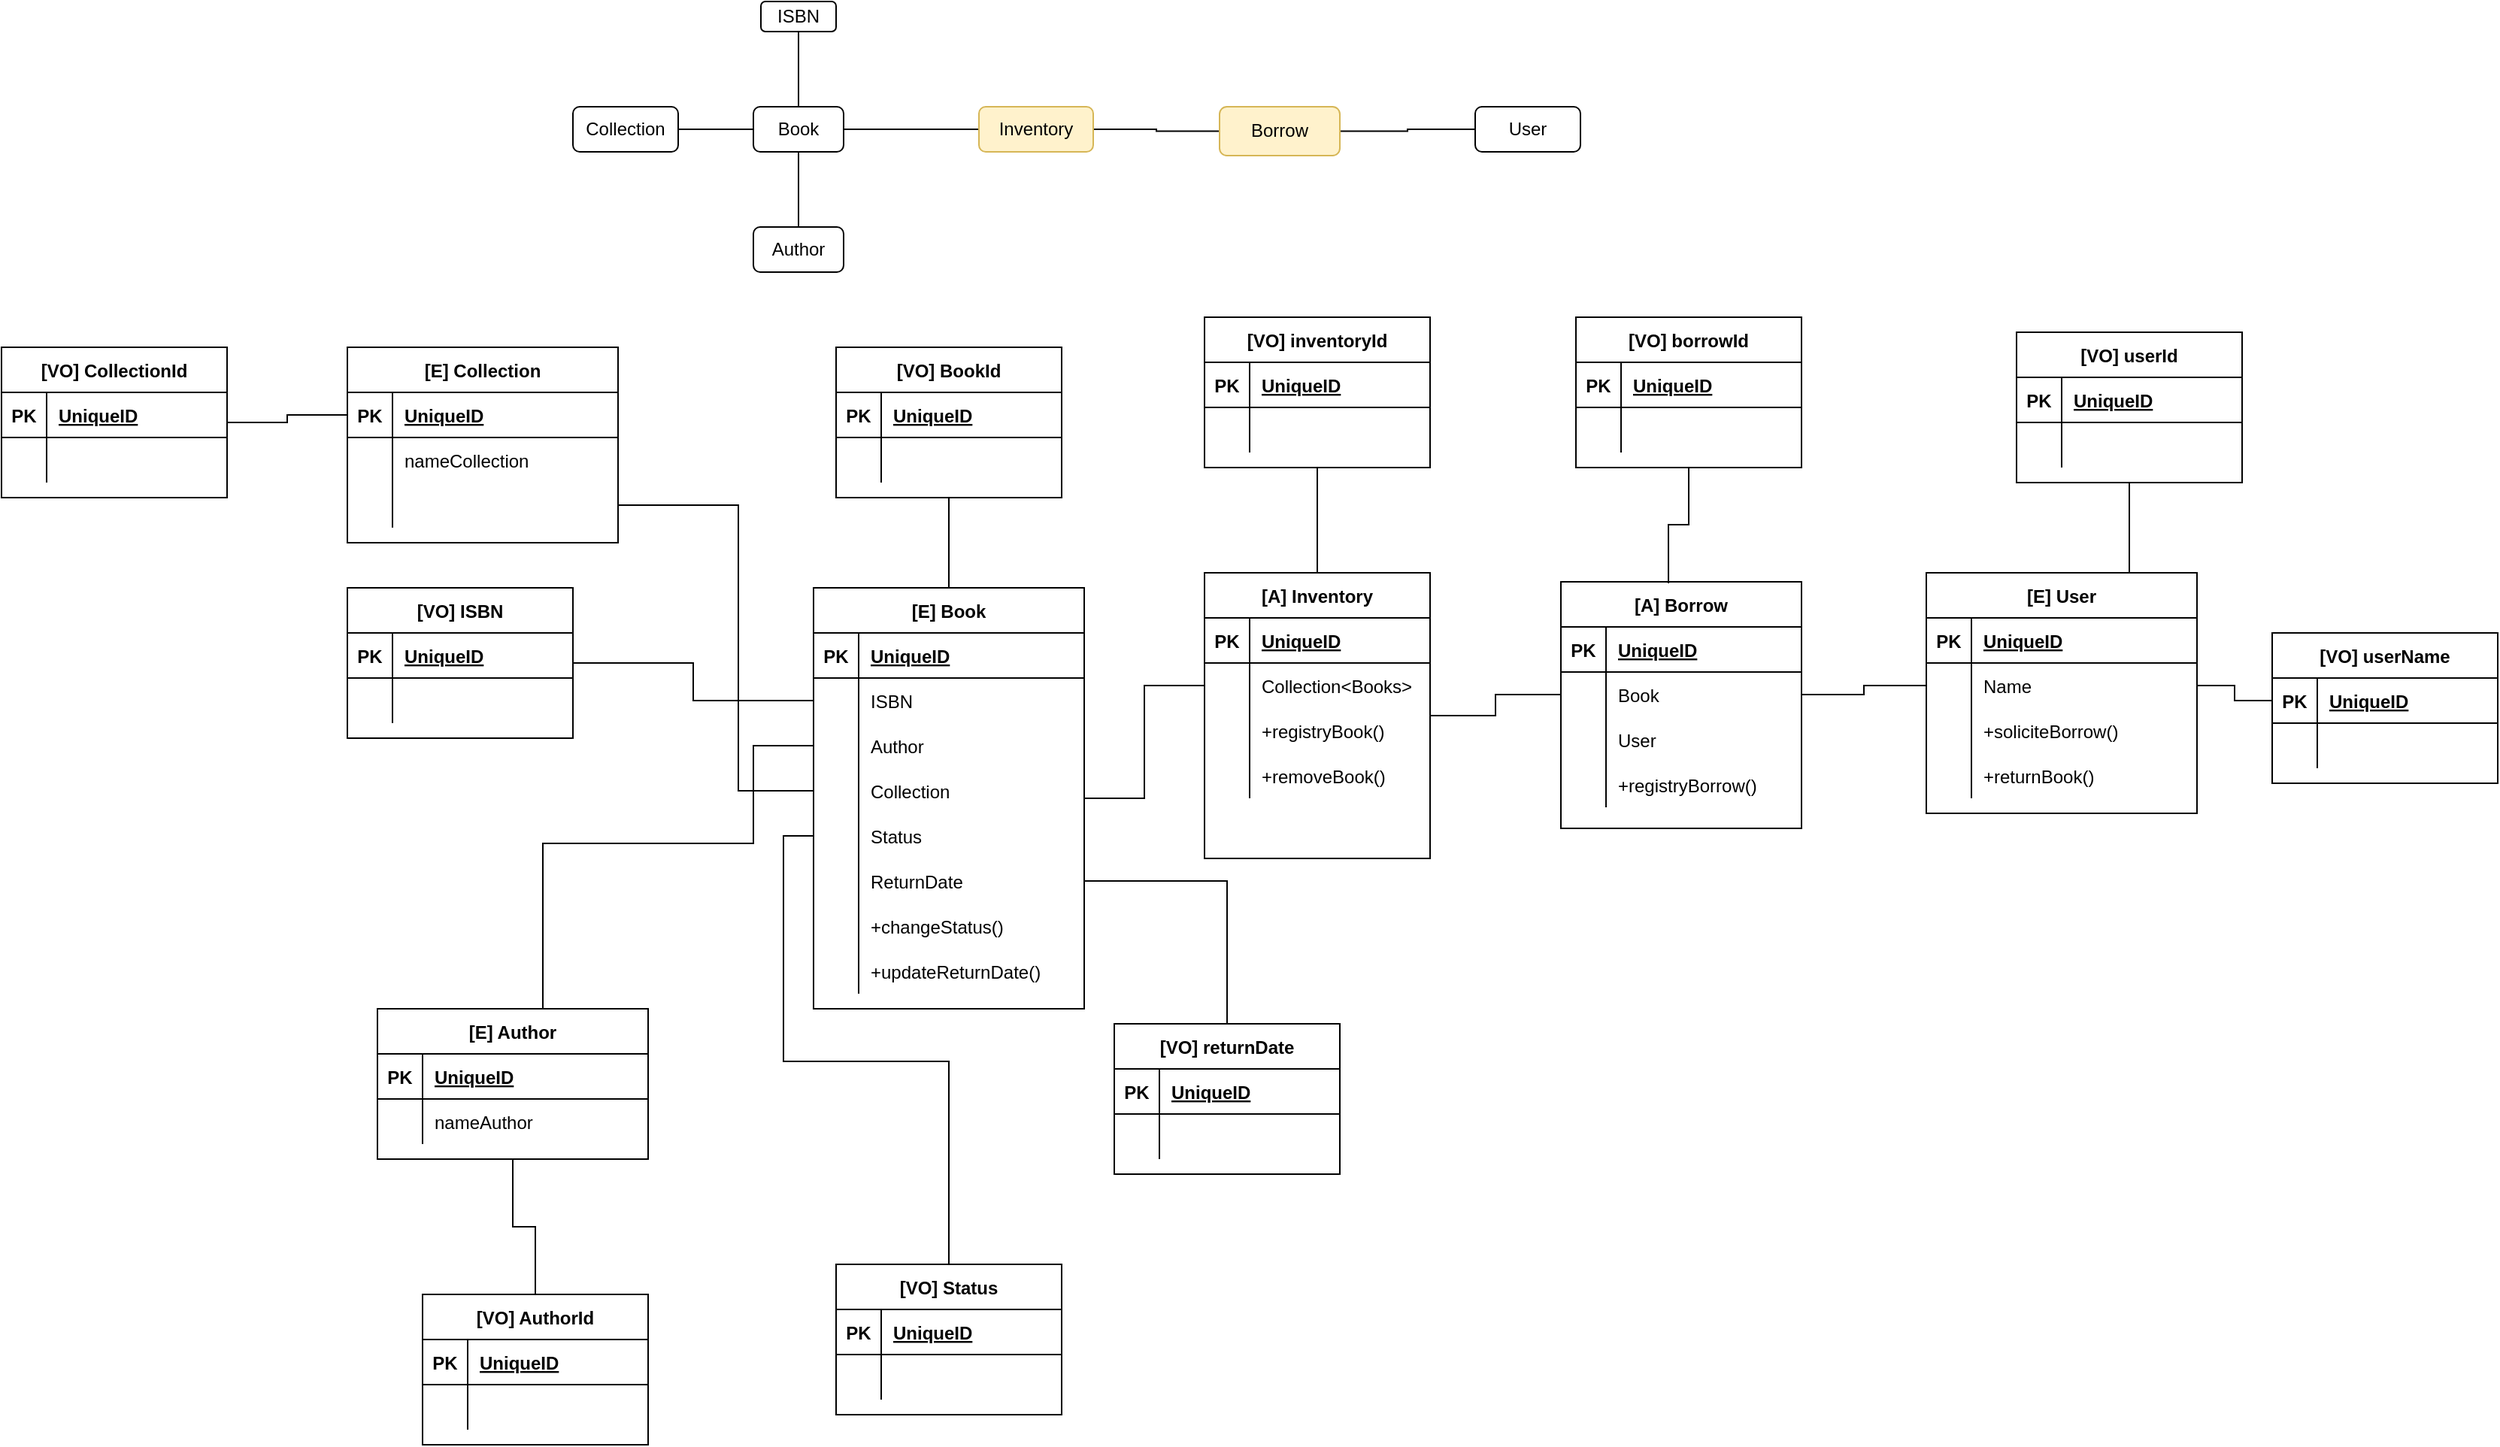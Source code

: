 <mxfile version="14.4.3" type="device"><diagram id="LLIyGF0EgN08i6vlAx5S" name="Página-1"><mxGraphModel dx="1848" dy="612" grid="1" gridSize="10" guides="1" tooltips="1" connect="1" arrows="1" fold="1" page="1" pageScale="1" pageWidth="827" pageHeight="1169" math="0" shadow="0"><root><mxCell id="0"/><mxCell id="1" parent="0"/><mxCell id="dJr8B64kRa8YQVqFEaii-10" style="edgeStyle=orthogonalEdgeStyle;rounded=0;orthogonalLoop=1;jettySize=auto;html=1;endArrow=none;endFill=0;" edge="1" parent="1" source="dJr8B64kRa8YQVqFEaii-1" target="dJr8B64kRa8YQVqFEaii-3"><mxGeometry relative="1" as="geometry"/></mxCell><mxCell id="dJr8B64kRa8YQVqFEaii-1" value="Book" style="rounded=1;whiteSpace=wrap;html=1;" vertex="1" parent="1"><mxGeometry x="130" y="210" width="60" height="30" as="geometry"/></mxCell><mxCell id="dJr8B64kRa8YQVqFEaii-2" value="User" style="rounded=1;whiteSpace=wrap;html=1;" vertex="1" parent="1"><mxGeometry x="610" y="210" width="70" height="30" as="geometry"/></mxCell><mxCell id="dJr8B64kRa8YQVqFEaii-14" style="edgeStyle=orthogonalEdgeStyle;rounded=0;orthogonalLoop=1;jettySize=auto;html=1;entryX=0;entryY=0.5;entryDx=0;entryDy=0;endArrow=none;endFill=0;" edge="1" parent="1" source="dJr8B64kRa8YQVqFEaii-3" target="dJr8B64kRa8YQVqFEaii-7"><mxGeometry relative="1" as="geometry"/></mxCell><mxCell id="dJr8B64kRa8YQVqFEaii-3" value="Inventory" style="rounded=1;whiteSpace=wrap;html=1;fillColor=#fff2cc;strokeColor=#d6b656;" vertex="1" parent="1"><mxGeometry x="280" y="210" width="76" height="30" as="geometry"/></mxCell><mxCell id="dJr8B64kRa8YQVqFEaii-13" style="edgeStyle=orthogonalEdgeStyle;rounded=0;orthogonalLoop=1;jettySize=auto;html=1;entryX=0.5;entryY=0;entryDx=0;entryDy=0;endArrow=none;endFill=0;" edge="1" parent="1" source="dJr8B64kRa8YQVqFEaii-5" target="dJr8B64kRa8YQVqFEaii-1"><mxGeometry relative="1" as="geometry"/></mxCell><mxCell id="dJr8B64kRa8YQVqFEaii-5" value="ISBN" style="rounded=1;whiteSpace=wrap;html=1;" vertex="1" parent="1"><mxGeometry x="135" y="140" width="50" height="20" as="geometry"/></mxCell><mxCell id="dJr8B64kRa8YQVqFEaii-15" style="edgeStyle=orthogonalEdgeStyle;rounded=0;orthogonalLoop=1;jettySize=auto;html=1;entryX=0;entryY=0.5;entryDx=0;entryDy=0;endArrow=none;endFill=0;" edge="1" parent="1" source="dJr8B64kRa8YQVqFEaii-7" target="dJr8B64kRa8YQVqFEaii-2"><mxGeometry relative="1" as="geometry"/></mxCell><mxCell id="dJr8B64kRa8YQVqFEaii-7" value="Borrow" style="rounded=1;whiteSpace=wrap;html=1;fillColor=#fff2cc;strokeColor=#d6b656;" vertex="1" parent="1"><mxGeometry x="440" y="210" width="80" height="32.5" as="geometry"/></mxCell><mxCell id="dJr8B64kRa8YQVqFEaii-11" style="edgeStyle=orthogonalEdgeStyle;rounded=0;orthogonalLoop=1;jettySize=auto;html=1;entryX=0.5;entryY=1;entryDx=0;entryDy=0;endArrow=none;endFill=0;" edge="1" parent="1" source="dJr8B64kRa8YQVqFEaii-8" target="dJr8B64kRa8YQVqFEaii-1"><mxGeometry relative="1" as="geometry"/></mxCell><mxCell id="dJr8B64kRa8YQVqFEaii-8" value="Author" style="rounded=1;whiteSpace=wrap;html=1;" vertex="1" parent="1"><mxGeometry x="130" y="290" width="60" height="30" as="geometry"/></mxCell><mxCell id="dJr8B64kRa8YQVqFEaii-12" style="edgeStyle=orthogonalEdgeStyle;rounded=0;orthogonalLoop=1;jettySize=auto;html=1;entryX=0;entryY=0.5;entryDx=0;entryDy=0;endArrow=none;endFill=0;" edge="1" parent="1" source="dJr8B64kRa8YQVqFEaii-9" target="dJr8B64kRa8YQVqFEaii-1"><mxGeometry relative="1" as="geometry"/></mxCell><mxCell id="dJr8B64kRa8YQVqFEaii-9" value="Collection" style="rounded=1;whiteSpace=wrap;html=1;" vertex="1" parent="1"><mxGeometry x="10" y="210" width="70" height="30" as="geometry"/></mxCell><mxCell id="dJr8B64kRa8YQVqFEaii-194" style="edgeStyle=orthogonalEdgeStyle;rounded=0;orthogonalLoop=1;jettySize=auto;html=1;entryX=0;entryY=0.5;entryDx=0;entryDy=0;endArrow=none;endFill=0;" edge="1" parent="1" source="dJr8B64kRa8YQVqFEaii-16" target="dJr8B64kRa8YQVqFEaii-33"><mxGeometry relative="1" as="geometry"/></mxCell><mxCell id="dJr8B64kRa8YQVqFEaii-16" value="[A] Inventory" style="shape=table;startSize=30;container=1;collapsible=1;childLayout=tableLayout;fixedRows=1;rowLines=0;fontStyle=1;align=center;resizeLast=1;" vertex="1" parent="1"><mxGeometry x="430" y="520" width="150" height="190" as="geometry"/></mxCell><mxCell id="dJr8B64kRa8YQVqFEaii-17" value="" style="shape=partialRectangle;collapsible=0;dropTarget=0;pointerEvents=0;fillColor=none;top=0;left=0;bottom=1;right=0;points=[[0,0.5],[1,0.5]];portConstraint=eastwest;" vertex="1" parent="dJr8B64kRa8YQVqFEaii-16"><mxGeometry y="30" width="150" height="30" as="geometry"/></mxCell><mxCell id="dJr8B64kRa8YQVqFEaii-18" value="PK" style="shape=partialRectangle;connectable=0;fillColor=none;top=0;left=0;bottom=0;right=0;fontStyle=1;overflow=hidden;" vertex="1" parent="dJr8B64kRa8YQVqFEaii-17"><mxGeometry width="30" height="30" as="geometry"/></mxCell><mxCell id="dJr8B64kRa8YQVqFEaii-19" value="UniqueID" style="shape=partialRectangle;connectable=0;fillColor=none;top=0;left=0;bottom=0;right=0;align=left;spacingLeft=6;fontStyle=5;overflow=hidden;" vertex="1" parent="dJr8B64kRa8YQVqFEaii-17"><mxGeometry x="30" width="120" height="30" as="geometry"/></mxCell><mxCell id="dJr8B64kRa8YQVqFEaii-20" value="" style="shape=partialRectangle;collapsible=0;dropTarget=0;pointerEvents=0;fillColor=none;top=0;left=0;bottom=0;right=0;points=[[0,0.5],[1,0.5]];portConstraint=eastwest;" vertex="1" parent="dJr8B64kRa8YQVqFEaii-16"><mxGeometry y="60" width="150" height="30" as="geometry"/></mxCell><mxCell id="dJr8B64kRa8YQVqFEaii-21" value="" style="shape=partialRectangle;connectable=0;fillColor=none;top=0;left=0;bottom=0;right=0;editable=1;overflow=hidden;" vertex="1" parent="dJr8B64kRa8YQVqFEaii-20"><mxGeometry width="30" height="30" as="geometry"/></mxCell><mxCell id="dJr8B64kRa8YQVqFEaii-22" value="Collection&lt;Books&gt;" style="shape=partialRectangle;connectable=0;fillColor=none;top=0;left=0;bottom=0;right=0;align=left;spacingLeft=6;overflow=hidden;" vertex="1" parent="dJr8B64kRa8YQVqFEaii-20"><mxGeometry x="30" width="120" height="30" as="geometry"/></mxCell><mxCell id="dJr8B64kRa8YQVqFEaii-23" value="" style="shape=partialRectangle;collapsible=0;dropTarget=0;pointerEvents=0;fillColor=none;top=0;left=0;bottom=0;right=0;points=[[0,0.5],[1,0.5]];portConstraint=eastwest;" vertex="1" parent="dJr8B64kRa8YQVqFEaii-16"><mxGeometry y="90" width="150" height="30" as="geometry"/></mxCell><mxCell id="dJr8B64kRa8YQVqFEaii-24" value="" style="shape=partialRectangle;connectable=0;fillColor=none;top=0;left=0;bottom=0;right=0;editable=1;overflow=hidden;" vertex="1" parent="dJr8B64kRa8YQVqFEaii-23"><mxGeometry width="30" height="30" as="geometry"/></mxCell><mxCell id="dJr8B64kRa8YQVqFEaii-25" value="+registryBook()" style="shape=partialRectangle;connectable=0;fillColor=none;top=0;left=0;bottom=0;right=0;align=left;spacingLeft=6;overflow=hidden;" vertex="1" parent="dJr8B64kRa8YQVqFEaii-23"><mxGeometry x="30" width="120" height="30" as="geometry"/></mxCell><mxCell id="dJr8B64kRa8YQVqFEaii-26" value="" style="shape=partialRectangle;collapsible=0;dropTarget=0;pointerEvents=0;fillColor=none;top=0;left=0;bottom=0;right=0;points=[[0,0.5],[1,0.5]];portConstraint=eastwest;" vertex="1" parent="dJr8B64kRa8YQVqFEaii-16"><mxGeometry y="120" width="150" height="30" as="geometry"/></mxCell><mxCell id="dJr8B64kRa8YQVqFEaii-27" value="" style="shape=partialRectangle;connectable=0;fillColor=none;top=0;left=0;bottom=0;right=0;editable=1;overflow=hidden;" vertex="1" parent="dJr8B64kRa8YQVqFEaii-26"><mxGeometry width="30" height="30" as="geometry"/></mxCell><mxCell id="dJr8B64kRa8YQVqFEaii-28" value="+removeBook()" style="shape=partialRectangle;connectable=0;fillColor=none;top=0;left=0;bottom=0;right=0;align=left;spacingLeft=6;overflow=hidden;" vertex="1" parent="dJr8B64kRa8YQVqFEaii-26"><mxGeometry x="30" width="120" height="30" as="geometry"/></mxCell><mxCell id="dJr8B64kRa8YQVqFEaii-29" value="[A] Borrow" style="shape=table;startSize=30;container=1;collapsible=1;childLayout=tableLayout;fixedRows=1;rowLines=0;fontStyle=1;align=center;resizeLast=1;" vertex="1" parent="1"><mxGeometry x="667" y="526" width="160" height="164" as="geometry"/></mxCell><mxCell id="dJr8B64kRa8YQVqFEaii-30" value="" style="shape=partialRectangle;collapsible=0;dropTarget=0;pointerEvents=0;fillColor=none;top=0;left=0;bottom=1;right=0;points=[[0,0.5],[1,0.5]];portConstraint=eastwest;" vertex="1" parent="dJr8B64kRa8YQVqFEaii-29"><mxGeometry y="30" width="160" height="30" as="geometry"/></mxCell><mxCell id="dJr8B64kRa8YQVqFEaii-31" value="PK" style="shape=partialRectangle;connectable=0;fillColor=none;top=0;left=0;bottom=0;right=0;fontStyle=1;overflow=hidden;" vertex="1" parent="dJr8B64kRa8YQVqFEaii-30"><mxGeometry width="30" height="30" as="geometry"/></mxCell><mxCell id="dJr8B64kRa8YQVqFEaii-32" value="UniqueID" style="shape=partialRectangle;connectable=0;fillColor=none;top=0;left=0;bottom=0;right=0;align=left;spacingLeft=6;fontStyle=5;overflow=hidden;" vertex="1" parent="dJr8B64kRa8YQVqFEaii-30"><mxGeometry x="30" width="130" height="30" as="geometry"/></mxCell><mxCell id="dJr8B64kRa8YQVqFEaii-33" value="" style="shape=partialRectangle;collapsible=0;dropTarget=0;pointerEvents=0;fillColor=none;top=0;left=0;bottom=0;right=0;points=[[0,0.5],[1,0.5]];portConstraint=eastwest;" vertex="1" parent="dJr8B64kRa8YQVqFEaii-29"><mxGeometry y="60" width="160" height="30" as="geometry"/></mxCell><mxCell id="dJr8B64kRa8YQVqFEaii-34" value="" style="shape=partialRectangle;connectable=0;fillColor=none;top=0;left=0;bottom=0;right=0;editable=1;overflow=hidden;" vertex="1" parent="dJr8B64kRa8YQVqFEaii-33"><mxGeometry width="30" height="30" as="geometry"/></mxCell><mxCell id="dJr8B64kRa8YQVqFEaii-35" value="Book" style="shape=partialRectangle;connectable=0;fillColor=none;top=0;left=0;bottom=0;right=0;align=left;spacingLeft=6;overflow=hidden;" vertex="1" parent="dJr8B64kRa8YQVqFEaii-33"><mxGeometry x="30" width="130" height="30" as="geometry"/></mxCell><mxCell id="dJr8B64kRa8YQVqFEaii-36" value="" style="shape=partialRectangle;collapsible=0;dropTarget=0;pointerEvents=0;fillColor=none;top=0;left=0;bottom=0;right=0;points=[[0,0.5],[1,0.5]];portConstraint=eastwest;" vertex="1" parent="dJr8B64kRa8YQVqFEaii-29"><mxGeometry y="90" width="160" height="30" as="geometry"/></mxCell><mxCell id="dJr8B64kRa8YQVqFEaii-37" value="" style="shape=partialRectangle;connectable=0;fillColor=none;top=0;left=0;bottom=0;right=0;editable=1;overflow=hidden;" vertex="1" parent="dJr8B64kRa8YQVqFEaii-36"><mxGeometry width="30" height="30" as="geometry"/></mxCell><mxCell id="dJr8B64kRa8YQVqFEaii-38" value="User" style="shape=partialRectangle;connectable=0;fillColor=none;top=0;left=0;bottom=0;right=0;align=left;spacingLeft=6;overflow=hidden;" vertex="1" parent="dJr8B64kRa8YQVqFEaii-36"><mxGeometry x="30" width="130" height="30" as="geometry"/></mxCell><mxCell id="dJr8B64kRa8YQVqFEaii-39" value="" style="shape=partialRectangle;collapsible=0;dropTarget=0;pointerEvents=0;fillColor=none;top=0;left=0;bottom=0;right=0;points=[[0,0.5],[1,0.5]];portConstraint=eastwest;" vertex="1" parent="dJr8B64kRa8YQVqFEaii-29"><mxGeometry y="120" width="160" height="30" as="geometry"/></mxCell><mxCell id="dJr8B64kRa8YQVqFEaii-40" value="" style="shape=partialRectangle;connectable=0;fillColor=none;top=0;left=0;bottom=0;right=0;editable=1;overflow=hidden;" vertex="1" parent="dJr8B64kRa8YQVqFEaii-39"><mxGeometry width="30" height="30" as="geometry"/></mxCell><mxCell id="dJr8B64kRa8YQVqFEaii-41" value="+registryBorrow()" style="shape=partialRectangle;connectable=0;fillColor=none;top=0;left=0;bottom=0;right=0;align=left;spacingLeft=6;overflow=hidden;" vertex="1" parent="dJr8B64kRa8YQVqFEaii-39"><mxGeometry x="30" width="130" height="30" as="geometry"/></mxCell><mxCell id="dJr8B64kRa8YQVqFEaii-42" value="[E] User" style="shape=table;startSize=30;container=1;collapsible=1;childLayout=tableLayout;fixedRows=1;rowLines=0;fontStyle=1;align=center;resizeLast=1;" vertex="1" parent="1"><mxGeometry x="910" y="520" width="180" height="160" as="geometry"/></mxCell><mxCell id="dJr8B64kRa8YQVqFEaii-43" value="" style="shape=partialRectangle;collapsible=0;dropTarget=0;pointerEvents=0;fillColor=none;top=0;left=0;bottom=1;right=0;points=[[0,0.5],[1,0.5]];portConstraint=eastwest;" vertex="1" parent="dJr8B64kRa8YQVqFEaii-42"><mxGeometry y="30" width="180" height="30" as="geometry"/></mxCell><mxCell id="dJr8B64kRa8YQVqFEaii-44" value="PK" style="shape=partialRectangle;connectable=0;fillColor=none;top=0;left=0;bottom=0;right=0;fontStyle=1;overflow=hidden;" vertex="1" parent="dJr8B64kRa8YQVqFEaii-43"><mxGeometry width="30" height="30" as="geometry"/></mxCell><mxCell id="dJr8B64kRa8YQVqFEaii-45" value="UniqueID" style="shape=partialRectangle;connectable=0;fillColor=none;top=0;left=0;bottom=0;right=0;align=left;spacingLeft=6;fontStyle=5;overflow=hidden;" vertex="1" parent="dJr8B64kRa8YQVqFEaii-43"><mxGeometry x="30" width="150" height="30" as="geometry"/></mxCell><mxCell id="dJr8B64kRa8YQVqFEaii-46" value="" style="shape=partialRectangle;collapsible=0;dropTarget=0;pointerEvents=0;fillColor=none;top=0;left=0;bottom=0;right=0;points=[[0,0.5],[1,0.5]];portConstraint=eastwest;" vertex="1" parent="dJr8B64kRa8YQVqFEaii-42"><mxGeometry y="60" width="180" height="30" as="geometry"/></mxCell><mxCell id="dJr8B64kRa8YQVqFEaii-47" value="" style="shape=partialRectangle;connectable=0;fillColor=none;top=0;left=0;bottom=0;right=0;editable=1;overflow=hidden;" vertex="1" parent="dJr8B64kRa8YQVqFEaii-46"><mxGeometry width="30" height="30" as="geometry"/></mxCell><mxCell id="dJr8B64kRa8YQVqFEaii-48" value="Name" style="shape=partialRectangle;connectable=0;fillColor=none;top=0;left=0;bottom=0;right=0;align=left;spacingLeft=6;overflow=hidden;" vertex="1" parent="dJr8B64kRa8YQVqFEaii-46"><mxGeometry x="30" width="150" height="30" as="geometry"/></mxCell><mxCell id="dJr8B64kRa8YQVqFEaii-49" value="" style="shape=partialRectangle;collapsible=0;dropTarget=0;pointerEvents=0;fillColor=none;top=0;left=0;bottom=0;right=0;points=[[0,0.5],[1,0.5]];portConstraint=eastwest;" vertex="1" parent="dJr8B64kRa8YQVqFEaii-42"><mxGeometry y="90" width="180" height="30" as="geometry"/></mxCell><mxCell id="dJr8B64kRa8YQVqFEaii-50" value="" style="shape=partialRectangle;connectable=0;fillColor=none;top=0;left=0;bottom=0;right=0;editable=1;overflow=hidden;" vertex="1" parent="dJr8B64kRa8YQVqFEaii-49"><mxGeometry width="30" height="30" as="geometry"/></mxCell><mxCell id="dJr8B64kRa8YQVqFEaii-51" value="+soliciteBorrow()" style="shape=partialRectangle;connectable=0;fillColor=none;top=0;left=0;bottom=0;right=0;align=left;spacingLeft=6;overflow=hidden;" vertex="1" parent="dJr8B64kRa8YQVqFEaii-49"><mxGeometry x="30" width="150" height="30" as="geometry"/></mxCell><mxCell id="dJr8B64kRa8YQVqFEaii-52" value="" style="shape=partialRectangle;collapsible=0;dropTarget=0;pointerEvents=0;fillColor=none;top=0;left=0;bottom=0;right=0;points=[[0,0.5],[1,0.5]];portConstraint=eastwest;" vertex="1" parent="dJr8B64kRa8YQVqFEaii-42"><mxGeometry y="120" width="180" height="30" as="geometry"/></mxCell><mxCell id="dJr8B64kRa8YQVqFEaii-53" value="" style="shape=partialRectangle;connectable=0;fillColor=none;top=0;left=0;bottom=0;right=0;editable=1;overflow=hidden;" vertex="1" parent="dJr8B64kRa8YQVqFEaii-52"><mxGeometry width="30" height="30" as="geometry"/></mxCell><mxCell id="dJr8B64kRa8YQVqFEaii-54" value="+returnBook()" style="shape=partialRectangle;connectable=0;fillColor=none;top=0;left=0;bottom=0;right=0;align=left;spacingLeft=6;overflow=hidden;" vertex="1" parent="dJr8B64kRa8YQVqFEaii-52"><mxGeometry x="30" width="150" height="30" as="geometry"/></mxCell><mxCell id="dJr8B64kRa8YQVqFEaii-193" style="edgeStyle=orthogonalEdgeStyle;rounded=0;orthogonalLoop=1;jettySize=auto;html=1;entryX=0;entryY=0.5;entryDx=0;entryDy=0;endArrow=none;endFill=0;" edge="1" parent="1" source="dJr8B64kRa8YQVqFEaii-55" target="dJr8B64kRa8YQVqFEaii-20"><mxGeometry relative="1" as="geometry"/></mxCell><mxCell id="dJr8B64kRa8YQVqFEaii-55" value="[E] Book" style="shape=table;startSize=30;container=1;collapsible=1;childLayout=tableLayout;fixedRows=1;rowLines=0;fontStyle=1;align=center;resizeLast=1;" vertex="1" parent="1"><mxGeometry x="170" y="530" width="180" height="280" as="geometry"/></mxCell><mxCell id="dJr8B64kRa8YQVqFEaii-56" value="" style="shape=partialRectangle;collapsible=0;dropTarget=0;pointerEvents=0;fillColor=none;top=0;left=0;bottom=1;right=0;points=[[0,0.5],[1,0.5]];portConstraint=eastwest;" vertex="1" parent="dJr8B64kRa8YQVqFEaii-55"><mxGeometry y="30" width="180" height="30" as="geometry"/></mxCell><mxCell id="dJr8B64kRa8YQVqFEaii-57" value="PK" style="shape=partialRectangle;connectable=0;fillColor=none;top=0;left=0;bottom=0;right=0;fontStyle=1;overflow=hidden;" vertex="1" parent="dJr8B64kRa8YQVqFEaii-56"><mxGeometry width="30" height="30" as="geometry"/></mxCell><mxCell id="dJr8B64kRa8YQVqFEaii-58" value="UniqueID" style="shape=partialRectangle;connectable=0;fillColor=none;top=0;left=0;bottom=0;right=0;align=left;spacingLeft=6;fontStyle=5;overflow=hidden;" vertex="1" parent="dJr8B64kRa8YQVqFEaii-56"><mxGeometry x="30" width="150" height="30" as="geometry"/></mxCell><mxCell id="dJr8B64kRa8YQVqFEaii-59" value="" style="shape=partialRectangle;collapsible=0;dropTarget=0;pointerEvents=0;fillColor=none;top=0;left=0;bottom=0;right=0;points=[[0,0.5],[1,0.5]];portConstraint=eastwest;" vertex="1" parent="dJr8B64kRa8YQVqFEaii-55"><mxGeometry y="60" width="180" height="30" as="geometry"/></mxCell><mxCell id="dJr8B64kRa8YQVqFEaii-60" value="" style="shape=partialRectangle;connectable=0;fillColor=none;top=0;left=0;bottom=0;right=0;editable=1;overflow=hidden;" vertex="1" parent="dJr8B64kRa8YQVqFEaii-59"><mxGeometry width="30" height="30" as="geometry"/></mxCell><mxCell id="dJr8B64kRa8YQVqFEaii-61" value="ISBN" style="shape=partialRectangle;connectable=0;fillColor=none;top=0;left=0;bottom=0;right=0;align=left;spacingLeft=6;overflow=hidden;" vertex="1" parent="dJr8B64kRa8YQVqFEaii-59"><mxGeometry x="30" width="150" height="30" as="geometry"/></mxCell><mxCell id="dJr8B64kRa8YQVqFEaii-62" value="" style="shape=partialRectangle;collapsible=0;dropTarget=0;pointerEvents=0;fillColor=none;top=0;left=0;bottom=0;right=0;points=[[0,0.5],[1,0.5]];portConstraint=eastwest;" vertex="1" parent="dJr8B64kRa8YQVqFEaii-55"><mxGeometry y="90" width="180" height="30" as="geometry"/></mxCell><mxCell id="dJr8B64kRa8YQVqFEaii-63" value="" style="shape=partialRectangle;connectable=0;fillColor=none;top=0;left=0;bottom=0;right=0;editable=1;overflow=hidden;" vertex="1" parent="dJr8B64kRa8YQVqFEaii-62"><mxGeometry width="30" height="30" as="geometry"/></mxCell><mxCell id="dJr8B64kRa8YQVqFEaii-64" value="Author" style="shape=partialRectangle;connectable=0;fillColor=none;top=0;left=0;bottom=0;right=0;align=left;spacingLeft=6;overflow=hidden;" vertex="1" parent="dJr8B64kRa8YQVqFEaii-62"><mxGeometry x="30" width="150" height="30" as="geometry"/></mxCell><mxCell id="dJr8B64kRa8YQVqFEaii-156" value="" style="shape=partialRectangle;collapsible=0;dropTarget=0;pointerEvents=0;fillColor=none;top=0;left=0;bottom=0;right=0;points=[[0,0.5],[1,0.5]];portConstraint=eastwest;" vertex="1" parent="dJr8B64kRa8YQVqFEaii-55"><mxGeometry y="120" width="180" height="30" as="geometry"/></mxCell><mxCell id="dJr8B64kRa8YQVqFEaii-157" value="" style="shape=partialRectangle;connectable=0;fillColor=none;top=0;left=0;bottom=0;right=0;editable=1;overflow=hidden;" vertex="1" parent="dJr8B64kRa8YQVqFEaii-156"><mxGeometry width="30" height="30" as="geometry"/></mxCell><mxCell id="dJr8B64kRa8YQVqFEaii-158" value="Collection" style="shape=partialRectangle;connectable=0;fillColor=none;top=0;left=0;bottom=0;right=0;align=left;spacingLeft=6;overflow=hidden;" vertex="1" parent="dJr8B64kRa8YQVqFEaii-156"><mxGeometry x="30" width="150" height="30" as="geometry"/></mxCell><mxCell id="dJr8B64kRa8YQVqFEaii-65" value="" style="shape=partialRectangle;collapsible=0;dropTarget=0;pointerEvents=0;fillColor=none;top=0;left=0;bottom=0;right=0;points=[[0,0.5],[1,0.5]];portConstraint=eastwest;" vertex="1" parent="dJr8B64kRa8YQVqFEaii-55"><mxGeometry y="150" width="180" height="30" as="geometry"/></mxCell><mxCell id="dJr8B64kRa8YQVqFEaii-66" value="" style="shape=partialRectangle;connectable=0;fillColor=none;top=0;left=0;bottom=0;right=0;editable=1;overflow=hidden;" vertex="1" parent="dJr8B64kRa8YQVqFEaii-65"><mxGeometry width="30" height="30" as="geometry"/></mxCell><mxCell id="dJr8B64kRa8YQVqFEaii-67" value="Status" style="shape=partialRectangle;connectable=0;fillColor=none;top=0;left=0;bottom=0;right=0;align=left;spacingLeft=6;overflow=hidden;" vertex="1" parent="dJr8B64kRa8YQVqFEaii-65"><mxGeometry x="30" width="150" height="30" as="geometry"/></mxCell><mxCell id="dJr8B64kRa8YQVqFEaii-176" value="" style="shape=partialRectangle;collapsible=0;dropTarget=0;pointerEvents=0;fillColor=none;top=0;left=0;bottom=0;right=0;points=[[0,0.5],[1,0.5]];portConstraint=eastwest;" vertex="1" parent="dJr8B64kRa8YQVqFEaii-55"><mxGeometry y="180" width="180" height="30" as="geometry"/></mxCell><mxCell id="dJr8B64kRa8YQVqFEaii-177" value="" style="shape=partialRectangle;connectable=0;fillColor=none;top=0;left=0;bottom=0;right=0;editable=1;overflow=hidden;" vertex="1" parent="dJr8B64kRa8YQVqFEaii-176"><mxGeometry width="30" height="30" as="geometry"/></mxCell><mxCell id="dJr8B64kRa8YQVqFEaii-178" value="ReturnDate" style="shape=partialRectangle;connectable=0;fillColor=none;top=0;left=0;bottom=0;right=0;align=left;spacingLeft=6;overflow=hidden;" vertex="1" parent="dJr8B64kRa8YQVqFEaii-176"><mxGeometry x="30" width="150" height="30" as="geometry"/></mxCell><mxCell id="dJr8B64kRa8YQVqFEaii-166" value="" style="shape=partialRectangle;collapsible=0;dropTarget=0;pointerEvents=0;fillColor=none;top=0;left=0;bottom=0;right=0;points=[[0,0.5],[1,0.5]];portConstraint=eastwest;" vertex="1" parent="dJr8B64kRa8YQVqFEaii-55"><mxGeometry y="210" width="180" height="30" as="geometry"/></mxCell><mxCell id="dJr8B64kRa8YQVqFEaii-167" value="" style="shape=partialRectangle;connectable=0;fillColor=none;top=0;left=0;bottom=0;right=0;editable=1;overflow=hidden;" vertex="1" parent="dJr8B64kRa8YQVqFEaii-166"><mxGeometry width="30" height="30" as="geometry"/></mxCell><mxCell id="dJr8B64kRa8YQVqFEaii-168" value="+changeStatus()" style="shape=partialRectangle;connectable=0;fillColor=none;top=0;left=0;bottom=0;right=0;align=left;spacingLeft=6;overflow=hidden;" vertex="1" parent="dJr8B64kRa8YQVqFEaii-166"><mxGeometry x="30" width="150" height="30" as="geometry"/></mxCell><mxCell id="dJr8B64kRa8YQVqFEaii-179" value="" style="shape=partialRectangle;collapsible=0;dropTarget=0;pointerEvents=0;fillColor=none;top=0;left=0;bottom=0;right=0;points=[[0,0.5],[1,0.5]];portConstraint=eastwest;" vertex="1" parent="dJr8B64kRa8YQVqFEaii-55"><mxGeometry y="240" width="180" height="30" as="geometry"/></mxCell><mxCell id="dJr8B64kRa8YQVqFEaii-180" value="" style="shape=partialRectangle;connectable=0;fillColor=none;top=0;left=0;bottom=0;right=0;editable=1;overflow=hidden;" vertex="1" parent="dJr8B64kRa8YQVqFEaii-179"><mxGeometry width="30" height="30" as="geometry"/></mxCell><mxCell id="dJr8B64kRa8YQVqFEaii-181" value="+updateReturnDate()" style="shape=partialRectangle;connectable=0;fillColor=none;top=0;left=0;bottom=0;right=0;align=left;spacingLeft=6;overflow=hidden;" vertex="1" parent="dJr8B64kRa8YQVqFEaii-179"><mxGeometry x="30" width="150" height="30" as="geometry"/></mxCell><mxCell id="dJr8B64kRa8YQVqFEaii-182" style="edgeStyle=orthogonalEdgeStyle;rounded=0;orthogonalLoop=1;jettySize=auto;html=1;entryX=0.5;entryY=0;entryDx=0;entryDy=0;endArrow=none;endFill=0;" edge="1" parent="1" source="dJr8B64kRa8YQVqFEaii-68" target="dJr8B64kRa8YQVqFEaii-55"><mxGeometry relative="1" as="geometry"/></mxCell><mxCell id="dJr8B64kRa8YQVqFEaii-68" value="[VO] BookId" style="shape=table;startSize=30;container=1;collapsible=1;childLayout=tableLayout;fixedRows=1;rowLines=0;fontStyle=1;align=center;resizeLast=1;" vertex="1" parent="1"><mxGeometry x="185" y="370" width="150" height="100" as="geometry"/></mxCell><mxCell id="dJr8B64kRa8YQVqFEaii-69" value="" style="shape=partialRectangle;collapsible=0;dropTarget=0;pointerEvents=0;fillColor=none;top=0;left=0;bottom=1;right=0;points=[[0,0.5],[1,0.5]];portConstraint=eastwest;" vertex="1" parent="dJr8B64kRa8YQVqFEaii-68"><mxGeometry y="30" width="150" height="30" as="geometry"/></mxCell><mxCell id="dJr8B64kRa8YQVqFEaii-70" value="PK" style="shape=partialRectangle;connectable=0;fillColor=none;top=0;left=0;bottom=0;right=0;fontStyle=1;overflow=hidden;" vertex="1" parent="dJr8B64kRa8YQVqFEaii-69"><mxGeometry width="30" height="30" as="geometry"/></mxCell><mxCell id="dJr8B64kRa8YQVqFEaii-71" value="UniqueID" style="shape=partialRectangle;connectable=0;fillColor=none;top=0;left=0;bottom=0;right=0;align=left;spacingLeft=6;fontStyle=5;overflow=hidden;" vertex="1" parent="dJr8B64kRa8YQVqFEaii-69"><mxGeometry x="30" width="120" height="30" as="geometry"/></mxCell><mxCell id="dJr8B64kRa8YQVqFEaii-72" value="" style="shape=partialRectangle;collapsible=0;dropTarget=0;pointerEvents=0;fillColor=none;top=0;left=0;bottom=0;right=0;points=[[0,0.5],[1,0.5]];portConstraint=eastwest;" vertex="1" parent="dJr8B64kRa8YQVqFEaii-68"><mxGeometry y="60" width="150" height="30" as="geometry"/></mxCell><mxCell id="dJr8B64kRa8YQVqFEaii-73" value="" style="shape=partialRectangle;connectable=0;fillColor=none;top=0;left=0;bottom=0;right=0;editable=1;overflow=hidden;" vertex="1" parent="dJr8B64kRa8YQVqFEaii-72"><mxGeometry width="30" height="30" as="geometry"/></mxCell><mxCell id="dJr8B64kRa8YQVqFEaii-74" value="" style="shape=partialRectangle;connectable=0;fillColor=none;top=0;left=0;bottom=0;right=0;align=left;spacingLeft=6;overflow=hidden;" vertex="1" parent="dJr8B64kRa8YQVqFEaii-72"><mxGeometry x="30" width="120" height="30" as="geometry"/></mxCell><mxCell id="dJr8B64kRa8YQVqFEaii-183" style="edgeStyle=orthogonalEdgeStyle;rounded=0;orthogonalLoop=1;jettySize=auto;html=1;entryX=0;entryY=0.5;entryDx=0;entryDy=0;endArrow=none;endFill=0;" edge="1" parent="1" source="dJr8B64kRa8YQVqFEaii-81" target="dJr8B64kRa8YQVqFEaii-59"><mxGeometry relative="1" as="geometry"/></mxCell><mxCell id="dJr8B64kRa8YQVqFEaii-81" value="[VO] ISBN" style="shape=table;startSize=30;container=1;collapsible=1;childLayout=tableLayout;fixedRows=1;rowLines=0;fontStyle=1;align=center;resizeLast=1;" vertex="1" parent="1"><mxGeometry x="-140" y="530" width="150" height="100" as="geometry"/></mxCell><mxCell id="dJr8B64kRa8YQVqFEaii-82" value="" style="shape=partialRectangle;collapsible=0;dropTarget=0;pointerEvents=0;fillColor=none;top=0;left=0;bottom=1;right=0;points=[[0,0.5],[1,0.5]];portConstraint=eastwest;" vertex="1" parent="dJr8B64kRa8YQVqFEaii-81"><mxGeometry y="30" width="150" height="30" as="geometry"/></mxCell><mxCell id="dJr8B64kRa8YQVqFEaii-83" value="PK" style="shape=partialRectangle;connectable=0;fillColor=none;top=0;left=0;bottom=0;right=0;fontStyle=1;overflow=hidden;" vertex="1" parent="dJr8B64kRa8YQVqFEaii-82"><mxGeometry width="30" height="30" as="geometry"/></mxCell><mxCell id="dJr8B64kRa8YQVqFEaii-84" value="UniqueID" style="shape=partialRectangle;connectable=0;fillColor=none;top=0;left=0;bottom=0;right=0;align=left;spacingLeft=6;fontStyle=5;overflow=hidden;" vertex="1" parent="dJr8B64kRa8YQVqFEaii-82"><mxGeometry x="30" width="120" height="30" as="geometry"/></mxCell><mxCell id="dJr8B64kRa8YQVqFEaii-85" value="" style="shape=partialRectangle;collapsible=0;dropTarget=0;pointerEvents=0;fillColor=none;top=0;left=0;bottom=0;right=0;points=[[0,0.5],[1,0.5]];portConstraint=eastwest;" vertex="1" parent="dJr8B64kRa8YQVqFEaii-81"><mxGeometry y="60" width="150" height="30" as="geometry"/></mxCell><mxCell id="dJr8B64kRa8YQVqFEaii-86" value="" style="shape=partialRectangle;connectable=0;fillColor=none;top=0;left=0;bottom=0;right=0;editable=1;overflow=hidden;" vertex="1" parent="dJr8B64kRa8YQVqFEaii-85"><mxGeometry width="30" height="30" as="geometry"/></mxCell><mxCell id="dJr8B64kRa8YQVqFEaii-87" value="" style="shape=partialRectangle;connectable=0;fillColor=none;top=0;left=0;bottom=0;right=0;align=left;spacingLeft=6;overflow=hidden;" vertex="1" parent="dJr8B64kRa8YQVqFEaii-85"><mxGeometry x="30" width="120" height="30" as="geometry"/></mxCell><mxCell id="dJr8B64kRa8YQVqFEaii-188" style="edgeStyle=orthogonalEdgeStyle;rounded=0;orthogonalLoop=1;jettySize=auto;html=1;endArrow=none;endFill=0;entryX=0.5;entryY=1;entryDx=0;entryDy=0;" edge="1" parent="1" source="dJr8B64kRa8YQVqFEaii-88" target="dJr8B64kRa8YQVqFEaii-115"><mxGeometry relative="1" as="geometry"><mxPoint x="-15" y="840" as="targetPoint"/></mxGeometry></mxCell><mxCell id="dJr8B64kRa8YQVqFEaii-88" value="[VO] AuthorId" style="shape=table;startSize=30;container=1;collapsible=1;childLayout=tableLayout;fixedRows=1;rowLines=0;fontStyle=1;align=center;resizeLast=1;" vertex="1" parent="1"><mxGeometry x="-90" y="1000" width="150" height="100" as="geometry"/></mxCell><mxCell id="dJr8B64kRa8YQVqFEaii-89" value="" style="shape=partialRectangle;collapsible=0;dropTarget=0;pointerEvents=0;fillColor=none;top=0;left=0;bottom=1;right=0;points=[[0,0.5],[1,0.5]];portConstraint=eastwest;" vertex="1" parent="dJr8B64kRa8YQVqFEaii-88"><mxGeometry y="30" width="150" height="30" as="geometry"/></mxCell><mxCell id="dJr8B64kRa8YQVqFEaii-90" value="PK" style="shape=partialRectangle;connectable=0;fillColor=none;top=0;left=0;bottom=0;right=0;fontStyle=1;overflow=hidden;" vertex="1" parent="dJr8B64kRa8YQVqFEaii-89"><mxGeometry width="30" height="30" as="geometry"/></mxCell><mxCell id="dJr8B64kRa8YQVqFEaii-91" value="UniqueID" style="shape=partialRectangle;connectable=0;fillColor=none;top=0;left=0;bottom=0;right=0;align=left;spacingLeft=6;fontStyle=5;overflow=hidden;" vertex="1" parent="dJr8B64kRa8YQVqFEaii-89"><mxGeometry x="30" width="120" height="30" as="geometry"/></mxCell><mxCell id="dJr8B64kRa8YQVqFEaii-92" value="" style="shape=partialRectangle;collapsible=0;dropTarget=0;pointerEvents=0;fillColor=none;top=0;left=0;bottom=0;right=0;points=[[0,0.5],[1,0.5]];portConstraint=eastwest;" vertex="1" parent="dJr8B64kRa8YQVqFEaii-88"><mxGeometry y="60" width="150" height="30" as="geometry"/></mxCell><mxCell id="dJr8B64kRa8YQVqFEaii-93" value="" style="shape=partialRectangle;connectable=0;fillColor=none;top=0;left=0;bottom=0;right=0;editable=1;overflow=hidden;" vertex="1" parent="dJr8B64kRa8YQVqFEaii-92"><mxGeometry width="30" height="30" as="geometry"/></mxCell><mxCell id="dJr8B64kRa8YQVqFEaii-94" value="" style="shape=partialRectangle;connectable=0;fillColor=none;top=0;left=0;bottom=0;right=0;align=left;spacingLeft=6;overflow=hidden;" vertex="1" parent="dJr8B64kRa8YQVqFEaii-92"><mxGeometry x="30" width="120" height="30" as="geometry"/></mxCell><mxCell id="dJr8B64kRa8YQVqFEaii-185" style="edgeStyle=orthogonalEdgeStyle;rounded=0;orthogonalLoop=1;jettySize=auto;html=1;entryX=0;entryY=0.5;entryDx=0;entryDy=0;endArrow=none;endFill=0;" edge="1" parent="1" source="dJr8B64kRa8YQVqFEaii-95" target="dJr8B64kRa8YQVqFEaii-156"><mxGeometry relative="1" as="geometry"><Array as="points"><mxPoint x="120" y="475"/><mxPoint x="120" y="665"/></Array></mxGeometry></mxCell><mxCell id="dJr8B64kRa8YQVqFEaii-95" value="[E] Collection" style="shape=table;startSize=30;container=1;collapsible=1;childLayout=tableLayout;fixedRows=1;rowLines=0;fontStyle=1;align=center;resizeLast=1;" vertex="1" parent="1"><mxGeometry x="-140" y="370" width="180" height="130" as="geometry"/></mxCell><mxCell id="dJr8B64kRa8YQVqFEaii-96" value="" style="shape=partialRectangle;collapsible=0;dropTarget=0;pointerEvents=0;fillColor=none;top=0;left=0;bottom=1;right=0;points=[[0,0.5],[1,0.5]];portConstraint=eastwest;" vertex="1" parent="dJr8B64kRa8YQVqFEaii-95"><mxGeometry y="30" width="180" height="30" as="geometry"/></mxCell><mxCell id="dJr8B64kRa8YQVqFEaii-97" value="PK" style="shape=partialRectangle;connectable=0;fillColor=none;top=0;left=0;bottom=0;right=0;fontStyle=1;overflow=hidden;" vertex="1" parent="dJr8B64kRa8YQVqFEaii-96"><mxGeometry width="30" height="30" as="geometry"/></mxCell><mxCell id="dJr8B64kRa8YQVqFEaii-98" value="UniqueID" style="shape=partialRectangle;connectable=0;fillColor=none;top=0;left=0;bottom=0;right=0;align=left;spacingLeft=6;fontStyle=5;overflow=hidden;" vertex="1" parent="dJr8B64kRa8YQVqFEaii-96"><mxGeometry x="30" width="150" height="30" as="geometry"/></mxCell><mxCell id="dJr8B64kRa8YQVqFEaii-99" value="" style="shape=partialRectangle;collapsible=0;dropTarget=0;pointerEvents=0;fillColor=none;top=0;left=0;bottom=0;right=0;points=[[0,0.5],[1,0.5]];portConstraint=eastwest;" vertex="1" parent="dJr8B64kRa8YQVqFEaii-95"><mxGeometry y="60" width="180" height="30" as="geometry"/></mxCell><mxCell id="dJr8B64kRa8YQVqFEaii-100" value="" style="shape=partialRectangle;connectable=0;fillColor=none;top=0;left=0;bottom=0;right=0;editable=1;overflow=hidden;" vertex="1" parent="dJr8B64kRa8YQVqFEaii-99"><mxGeometry width="30" height="30" as="geometry"/></mxCell><mxCell id="dJr8B64kRa8YQVqFEaii-101" value="nameCollection" style="shape=partialRectangle;connectable=0;fillColor=none;top=0;left=0;bottom=0;right=0;align=left;spacingLeft=6;overflow=hidden;" vertex="1" parent="dJr8B64kRa8YQVqFEaii-99"><mxGeometry x="30" width="150" height="30" as="geometry"/></mxCell><mxCell id="dJr8B64kRa8YQVqFEaii-102" value="" style="shape=partialRectangle;collapsible=0;dropTarget=0;pointerEvents=0;fillColor=none;top=0;left=0;bottom=0;right=0;points=[[0,0.5],[1,0.5]];portConstraint=eastwest;" vertex="1" parent="dJr8B64kRa8YQVqFEaii-95"><mxGeometry y="90" width="180" height="30" as="geometry"/></mxCell><mxCell id="dJr8B64kRa8YQVqFEaii-103" value="" style="shape=partialRectangle;connectable=0;fillColor=none;top=0;left=0;bottom=0;right=0;editable=1;overflow=hidden;" vertex="1" parent="dJr8B64kRa8YQVqFEaii-102"><mxGeometry width="30" height="30" as="geometry"/></mxCell><mxCell id="dJr8B64kRa8YQVqFEaii-104" value="" style="shape=partialRectangle;connectable=0;fillColor=none;top=0;left=0;bottom=0;right=0;align=left;spacingLeft=6;overflow=hidden;" vertex="1" parent="dJr8B64kRa8YQVqFEaii-102"><mxGeometry x="30" width="150" height="30" as="geometry"/></mxCell><mxCell id="dJr8B64kRa8YQVqFEaii-184" style="edgeStyle=orthogonalEdgeStyle;rounded=0;orthogonalLoop=1;jettySize=auto;html=1;entryX=0;entryY=0.5;entryDx=0;entryDy=0;endArrow=none;endFill=0;" edge="1" parent="1" source="dJr8B64kRa8YQVqFEaii-115" target="dJr8B64kRa8YQVqFEaii-62"><mxGeometry relative="1" as="geometry"><Array as="points"><mxPoint x="-10" y="700"/><mxPoint x="130" y="700"/><mxPoint x="130" y="635"/></Array></mxGeometry></mxCell><mxCell id="dJr8B64kRa8YQVqFEaii-115" value="[E] Author" style="shape=table;startSize=30;container=1;collapsible=1;childLayout=tableLayout;fixedRows=1;rowLines=0;fontStyle=1;align=center;resizeLast=1;" vertex="1" parent="1"><mxGeometry x="-120" y="810" width="180" height="100" as="geometry"/></mxCell><mxCell id="dJr8B64kRa8YQVqFEaii-116" value="" style="shape=partialRectangle;collapsible=0;dropTarget=0;pointerEvents=0;fillColor=none;top=0;left=0;bottom=1;right=0;points=[[0,0.5],[1,0.5]];portConstraint=eastwest;" vertex="1" parent="dJr8B64kRa8YQVqFEaii-115"><mxGeometry y="30" width="180" height="30" as="geometry"/></mxCell><mxCell id="dJr8B64kRa8YQVqFEaii-117" value="PK" style="shape=partialRectangle;connectable=0;fillColor=none;top=0;left=0;bottom=0;right=0;fontStyle=1;overflow=hidden;" vertex="1" parent="dJr8B64kRa8YQVqFEaii-116"><mxGeometry width="30" height="30" as="geometry"/></mxCell><mxCell id="dJr8B64kRa8YQVqFEaii-118" value="UniqueID" style="shape=partialRectangle;connectable=0;fillColor=none;top=0;left=0;bottom=0;right=0;align=left;spacingLeft=6;fontStyle=5;overflow=hidden;" vertex="1" parent="dJr8B64kRa8YQVqFEaii-116"><mxGeometry x="30" width="150" height="30" as="geometry"/></mxCell><mxCell id="dJr8B64kRa8YQVqFEaii-119" value="" style="shape=partialRectangle;collapsible=0;dropTarget=0;pointerEvents=0;fillColor=none;top=0;left=0;bottom=0;right=0;points=[[0,0.5],[1,0.5]];portConstraint=eastwest;" vertex="1" parent="dJr8B64kRa8YQVqFEaii-115"><mxGeometry y="60" width="180" height="30" as="geometry"/></mxCell><mxCell id="dJr8B64kRa8YQVqFEaii-120" value="" style="shape=partialRectangle;connectable=0;fillColor=none;top=0;left=0;bottom=0;right=0;editable=1;overflow=hidden;" vertex="1" parent="dJr8B64kRa8YQVqFEaii-119"><mxGeometry width="30" height="30" as="geometry"/></mxCell><mxCell id="dJr8B64kRa8YQVqFEaii-121" value="nameAuthor" style="shape=partialRectangle;connectable=0;fillColor=none;top=0;left=0;bottom=0;right=0;align=left;spacingLeft=6;overflow=hidden;" vertex="1" parent="dJr8B64kRa8YQVqFEaii-119"><mxGeometry x="30" width="150" height="30" as="geometry"/></mxCell><mxCell id="dJr8B64kRa8YQVqFEaii-189" style="edgeStyle=orthogonalEdgeStyle;rounded=0;orthogonalLoop=1;jettySize=auto;html=1;entryX=0.5;entryY=0;entryDx=0;entryDy=0;endArrow=none;endFill=0;" edge="1" parent="1" source="dJr8B64kRa8YQVqFEaii-128" target="dJr8B64kRa8YQVqFEaii-16"><mxGeometry relative="1" as="geometry"/></mxCell><mxCell id="dJr8B64kRa8YQVqFEaii-128" value="[VO] inventoryId" style="shape=table;startSize=30;container=1;collapsible=1;childLayout=tableLayout;fixedRows=1;rowLines=0;fontStyle=1;align=center;resizeLast=1;" vertex="1" parent="1"><mxGeometry x="430" y="350" width="150" height="100" as="geometry"/></mxCell><mxCell id="dJr8B64kRa8YQVqFEaii-129" value="" style="shape=partialRectangle;collapsible=0;dropTarget=0;pointerEvents=0;fillColor=none;top=0;left=0;bottom=1;right=0;points=[[0,0.5],[1,0.5]];portConstraint=eastwest;" vertex="1" parent="dJr8B64kRa8YQVqFEaii-128"><mxGeometry y="30" width="150" height="30" as="geometry"/></mxCell><mxCell id="dJr8B64kRa8YQVqFEaii-130" value="PK" style="shape=partialRectangle;connectable=0;fillColor=none;top=0;left=0;bottom=0;right=0;fontStyle=1;overflow=hidden;" vertex="1" parent="dJr8B64kRa8YQVqFEaii-129"><mxGeometry width="30" height="30" as="geometry"/></mxCell><mxCell id="dJr8B64kRa8YQVqFEaii-131" value="UniqueID" style="shape=partialRectangle;connectable=0;fillColor=none;top=0;left=0;bottom=0;right=0;align=left;spacingLeft=6;fontStyle=5;overflow=hidden;" vertex="1" parent="dJr8B64kRa8YQVqFEaii-129"><mxGeometry x="30" width="120" height="30" as="geometry"/></mxCell><mxCell id="dJr8B64kRa8YQVqFEaii-132" value="" style="shape=partialRectangle;collapsible=0;dropTarget=0;pointerEvents=0;fillColor=none;top=0;left=0;bottom=0;right=0;points=[[0,0.5],[1,0.5]];portConstraint=eastwest;" vertex="1" parent="dJr8B64kRa8YQVqFEaii-128"><mxGeometry y="60" width="150" height="30" as="geometry"/></mxCell><mxCell id="dJr8B64kRa8YQVqFEaii-133" value="" style="shape=partialRectangle;connectable=0;fillColor=none;top=0;left=0;bottom=0;right=0;editable=1;overflow=hidden;" vertex="1" parent="dJr8B64kRa8YQVqFEaii-132"><mxGeometry width="30" height="30" as="geometry"/></mxCell><mxCell id="dJr8B64kRa8YQVqFEaii-134" value="" style="shape=partialRectangle;connectable=0;fillColor=none;top=0;left=0;bottom=0;right=0;align=left;spacingLeft=6;overflow=hidden;" vertex="1" parent="dJr8B64kRa8YQVqFEaii-132"><mxGeometry x="30" width="120" height="30" as="geometry"/></mxCell><mxCell id="dJr8B64kRa8YQVqFEaii-190" style="edgeStyle=orthogonalEdgeStyle;rounded=0;orthogonalLoop=1;jettySize=auto;html=1;entryX=0.447;entryY=0.006;entryDx=0;entryDy=0;entryPerimeter=0;endArrow=none;endFill=0;" edge="1" parent="1" source="dJr8B64kRa8YQVqFEaii-135" target="dJr8B64kRa8YQVqFEaii-29"><mxGeometry relative="1" as="geometry"/></mxCell><mxCell id="dJr8B64kRa8YQVqFEaii-135" value="[VO] borrowId" style="shape=table;startSize=30;container=1;collapsible=1;childLayout=tableLayout;fixedRows=1;rowLines=0;fontStyle=1;align=center;resizeLast=1;" vertex="1" parent="1"><mxGeometry x="677" y="350" width="150" height="100" as="geometry"/></mxCell><mxCell id="dJr8B64kRa8YQVqFEaii-136" value="" style="shape=partialRectangle;collapsible=0;dropTarget=0;pointerEvents=0;fillColor=none;top=0;left=0;bottom=1;right=0;points=[[0,0.5],[1,0.5]];portConstraint=eastwest;" vertex="1" parent="dJr8B64kRa8YQVqFEaii-135"><mxGeometry y="30" width="150" height="30" as="geometry"/></mxCell><mxCell id="dJr8B64kRa8YQVqFEaii-137" value="PK" style="shape=partialRectangle;connectable=0;fillColor=none;top=0;left=0;bottom=0;right=0;fontStyle=1;overflow=hidden;" vertex="1" parent="dJr8B64kRa8YQVqFEaii-136"><mxGeometry width="30" height="30" as="geometry"/></mxCell><mxCell id="dJr8B64kRa8YQVqFEaii-138" value="UniqueID" style="shape=partialRectangle;connectable=0;fillColor=none;top=0;left=0;bottom=0;right=0;align=left;spacingLeft=6;fontStyle=5;overflow=hidden;" vertex="1" parent="dJr8B64kRa8YQVqFEaii-136"><mxGeometry x="30" width="120" height="30" as="geometry"/></mxCell><mxCell id="dJr8B64kRa8YQVqFEaii-139" value="" style="shape=partialRectangle;collapsible=0;dropTarget=0;pointerEvents=0;fillColor=none;top=0;left=0;bottom=0;right=0;points=[[0,0.5],[1,0.5]];portConstraint=eastwest;" vertex="1" parent="dJr8B64kRa8YQVqFEaii-135"><mxGeometry y="60" width="150" height="30" as="geometry"/></mxCell><mxCell id="dJr8B64kRa8YQVqFEaii-140" value="" style="shape=partialRectangle;connectable=0;fillColor=none;top=0;left=0;bottom=0;right=0;editable=1;overflow=hidden;" vertex="1" parent="dJr8B64kRa8YQVqFEaii-139"><mxGeometry width="30" height="30" as="geometry"/></mxCell><mxCell id="dJr8B64kRa8YQVqFEaii-141" value="" style="shape=partialRectangle;connectable=0;fillColor=none;top=0;left=0;bottom=0;right=0;align=left;spacingLeft=6;overflow=hidden;" vertex="1" parent="dJr8B64kRa8YQVqFEaii-139"><mxGeometry x="30" width="120" height="30" as="geometry"/></mxCell><mxCell id="dJr8B64kRa8YQVqFEaii-192" style="edgeStyle=orthogonalEdgeStyle;rounded=0;orthogonalLoop=1;jettySize=auto;html=1;entryX=0.75;entryY=0;entryDx=0;entryDy=0;endArrow=none;endFill=0;" edge="1" parent="1" source="dJr8B64kRa8YQVqFEaii-142" target="dJr8B64kRa8YQVqFEaii-42"><mxGeometry relative="1" as="geometry"/></mxCell><mxCell id="dJr8B64kRa8YQVqFEaii-142" value="[VO] userId" style="shape=table;startSize=30;container=1;collapsible=1;childLayout=tableLayout;fixedRows=1;rowLines=0;fontStyle=1;align=center;resizeLast=1;" vertex="1" parent="1"><mxGeometry x="970" y="360" width="150" height="100" as="geometry"/></mxCell><mxCell id="dJr8B64kRa8YQVqFEaii-143" value="" style="shape=partialRectangle;collapsible=0;dropTarget=0;pointerEvents=0;fillColor=none;top=0;left=0;bottom=1;right=0;points=[[0,0.5],[1,0.5]];portConstraint=eastwest;" vertex="1" parent="dJr8B64kRa8YQVqFEaii-142"><mxGeometry y="30" width="150" height="30" as="geometry"/></mxCell><mxCell id="dJr8B64kRa8YQVqFEaii-144" value="PK" style="shape=partialRectangle;connectable=0;fillColor=none;top=0;left=0;bottom=0;right=0;fontStyle=1;overflow=hidden;" vertex="1" parent="dJr8B64kRa8YQVqFEaii-143"><mxGeometry width="30" height="30" as="geometry"/></mxCell><mxCell id="dJr8B64kRa8YQVqFEaii-145" value="UniqueID" style="shape=partialRectangle;connectable=0;fillColor=none;top=0;left=0;bottom=0;right=0;align=left;spacingLeft=6;fontStyle=5;overflow=hidden;" vertex="1" parent="dJr8B64kRa8YQVqFEaii-143"><mxGeometry x="30" width="120" height="30" as="geometry"/></mxCell><mxCell id="dJr8B64kRa8YQVqFEaii-146" value="" style="shape=partialRectangle;collapsible=0;dropTarget=0;pointerEvents=0;fillColor=none;top=0;left=0;bottom=0;right=0;points=[[0,0.5],[1,0.5]];portConstraint=eastwest;" vertex="1" parent="dJr8B64kRa8YQVqFEaii-142"><mxGeometry y="60" width="150" height="30" as="geometry"/></mxCell><mxCell id="dJr8B64kRa8YQVqFEaii-147" value="" style="shape=partialRectangle;connectable=0;fillColor=none;top=0;left=0;bottom=0;right=0;editable=1;overflow=hidden;" vertex="1" parent="dJr8B64kRa8YQVqFEaii-146"><mxGeometry width="30" height="30" as="geometry"/></mxCell><mxCell id="dJr8B64kRa8YQVqFEaii-148" value="" style="shape=partialRectangle;connectable=0;fillColor=none;top=0;left=0;bottom=0;right=0;align=left;spacingLeft=6;overflow=hidden;" vertex="1" parent="dJr8B64kRa8YQVqFEaii-146"><mxGeometry x="30" width="120" height="30" as="geometry"/></mxCell><mxCell id="dJr8B64kRa8YQVqFEaii-149" value="[VO] userName" style="shape=table;startSize=30;container=1;collapsible=1;childLayout=tableLayout;fixedRows=1;rowLines=0;fontStyle=1;align=center;resizeLast=1;" vertex="1" parent="1"><mxGeometry x="1140" y="560" width="150" height="100" as="geometry"/></mxCell><mxCell id="dJr8B64kRa8YQVqFEaii-150" value="" style="shape=partialRectangle;collapsible=0;dropTarget=0;pointerEvents=0;fillColor=none;top=0;left=0;bottom=1;right=0;points=[[0,0.5],[1,0.5]];portConstraint=eastwest;" vertex="1" parent="dJr8B64kRa8YQVqFEaii-149"><mxGeometry y="30" width="150" height="30" as="geometry"/></mxCell><mxCell id="dJr8B64kRa8YQVqFEaii-151" value="PK" style="shape=partialRectangle;connectable=0;fillColor=none;top=0;left=0;bottom=0;right=0;fontStyle=1;overflow=hidden;" vertex="1" parent="dJr8B64kRa8YQVqFEaii-150"><mxGeometry width="30" height="30" as="geometry"/></mxCell><mxCell id="dJr8B64kRa8YQVqFEaii-152" value="UniqueID" style="shape=partialRectangle;connectable=0;fillColor=none;top=0;left=0;bottom=0;right=0;align=left;spacingLeft=6;fontStyle=5;overflow=hidden;" vertex="1" parent="dJr8B64kRa8YQVqFEaii-150"><mxGeometry x="30" width="120" height="30" as="geometry"/></mxCell><mxCell id="dJr8B64kRa8YQVqFEaii-153" value="" style="shape=partialRectangle;collapsible=0;dropTarget=0;pointerEvents=0;fillColor=none;top=0;left=0;bottom=0;right=0;points=[[0,0.5],[1,0.5]];portConstraint=eastwest;" vertex="1" parent="dJr8B64kRa8YQVqFEaii-149"><mxGeometry y="60" width="150" height="30" as="geometry"/></mxCell><mxCell id="dJr8B64kRa8YQVqFEaii-154" value="" style="shape=partialRectangle;connectable=0;fillColor=none;top=0;left=0;bottom=0;right=0;editable=1;overflow=hidden;" vertex="1" parent="dJr8B64kRa8YQVqFEaii-153"><mxGeometry width="30" height="30" as="geometry"/></mxCell><mxCell id="dJr8B64kRa8YQVqFEaii-155" value="" style="shape=partialRectangle;connectable=0;fillColor=none;top=0;left=0;bottom=0;right=0;align=left;spacingLeft=6;overflow=hidden;" vertex="1" parent="dJr8B64kRa8YQVqFEaii-153"><mxGeometry x="30" width="120" height="30" as="geometry"/></mxCell><mxCell id="dJr8B64kRa8YQVqFEaii-186" style="edgeStyle=orthogonalEdgeStyle;rounded=0;orthogonalLoop=1;jettySize=auto;html=1;entryX=0;entryY=0.5;entryDx=0;entryDy=0;endArrow=none;endFill=0;" edge="1" parent="1" source="dJr8B64kRa8YQVqFEaii-159" target="dJr8B64kRa8YQVqFEaii-65"><mxGeometry relative="1" as="geometry"/></mxCell><mxCell id="dJr8B64kRa8YQVqFEaii-159" value="[VO] Status" style="shape=table;startSize=30;container=1;collapsible=1;childLayout=tableLayout;fixedRows=1;rowLines=0;fontStyle=1;align=center;resizeLast=1;" vertex="1" parent="1"><mxGeometry x="185" y="980" width="150" height="100" as="geometry"/></mxCell><mxCell id="dJr8B64kRa8YQVqFEaii-160" value="" style="shape=partialRectangle;collapsible=0;dropTarget=0;pointerEvents=0;fillColor=none;top=0;left=0;bottom=1;right=0;points=[[0,0.5],[1,0.5]];portConstraint=eastwest;" vertex="1" parent="dJr8B64kRa8YQVqFEaii-159"><mxGeometry y="30" width="150" height="30" as="geometry"/></mxCell><mxCell id="dJr8B64kRa8YQVqFEaii-161" value="PK" style="shape=partialRectangle;connectable=0;fillColor=none;top=0;left=0;bottom=0;right=0;fontStyle=1;overflow=hidden;" vertex="1" parent="dJr8B64kRa8YQVqFEaii-160"><mxGeometry width="30" height="30" as="geometry"/></mxCell><mxCell id="dJr8B64kRa8YQVqFEaii-162" value="UniqueID" style="shape=partialRectangle;connectable=0;fillColor=none;top=0;left=0;bottom=0;right=0;align=left;spacingLeft=6;fontStyle=5;overflow=hidden;" vertex="1" parent="dJr8B64kRa8YQVqFEaii-160"><mxGeometry x="30" width="120" height="30" as="geometry"/></mxCell><mxCell id="dJr8B64kRa8YQVqFEaii-163" value="" style="shape=partialRectangle;collapsible=0;dropTarget=0;pointerEvents=0;fillColor=none;top=0;left=0;bottom=0;right=0;points=[[0,0.5],[1,0.5]];portConstraint=eastwest;" vertex="1" parent="dJr8B64kRa8YQVqFEaii-159"><mxGeometry y="60" width="150" height="30" as="geometry"/></mxCell><mxCell id="dJr8B64kRa8YQVqFEaii-164" value="" style="shape=partialRectangle;connectable=0;fillColor=none;top=0;left=0;bottom=0;right=0;editable=1;overflow=hidden;" vertex="1" parent="dJr8B64kRa8YQVqFEaii-163"><mxGeometry width="30" height="30" as="geometry"/></mxCell><mxCell id="dJr8B64kRa8YQVqFEaii-165" value="" style="shape=partialRectangle;connectable=0;fillColor=none;top=0;left=0;bottom=0;right=0;align=left;spacingLeft=6;overflow=hidden;" vertex="1" parent="dJr8B64kRa8YQVqFEaii-163"><mxGeometry x="30" width="120" height="30" as="geometry"/></mxCell><mxCell id="dJr8B64kRa8YQVqFEaii-187" style="edgeStyle=orthogonalEdgeStyle;rounded=0;orthogonalLoop=1;jettySize=auto;html=1;entryX=1;entryY=0.5;entryDx=0;entryDy=0;endArrow=none;endFill=0;" edge="1" parent="1" source="dJr8B64kRa8YQVqFEaii-169" target="dJr8B64kRa8YQVqFEaii-176"><mxGeometry relative="1" as="geometry"/></mxCell><mxCell id="dJr8B64kRa8YQVqFEaii-169" value="[VO] returnDate" style="shape=table;startSize=30;container=1;collapsible=1;childLayout=tableLayout;fixedRows=1;rowLines=0;fontStyle=1;align=center;resizeLast=1;" vertex="1" parent="1"><mxGeometry x="370" y="820" width="150" height="100" as="geometry"/></mxCell><mxCell id="dJr8B64kRa8YQVqFEaii-170" value="" style="shape=partialRectangle;collapsible=0;dropTarget=0;pointerEvents=0;fillColor=none;top=0;left=0;bottom=1;right=0;points=[[0,0.5],[1,0.5]];portConstraint=eastwest;" vertex="1" parent="dJr8B64kRa8YQVqFEaii-169"><mxGeometry y="30" width="150" height="30" as="geometry"/></mxCell><mxCell id="dJr8B64kRa8YQVqFEaii-171" value="PK" style="shape=partialRectangle;connectable=0;fillColor=none;top=0;left=0;bottom=0;right=0;fontStyle=1;overflow=hidden;" vertex="1" parent="dJr8B64kRa8YQVqFEaii-170"><mxGeometry width="30" height="30" as="geometry"/></mxCell><mxCell id="dJr8B64kRa8YQVqFEaii-172" value="UniqueID" style="shape=partialRectangle;connectable=0;fillColor=none;top=0;left=0;bottom=0;right=0;align=left;spacingLeft=6;fontStyle=5;overflow=hidden;" vertex="1" parent="dJr8B64kRa8YQVqFEaii-170"><mxGeometry x="30" width="120" height="30" as="geometry"/></mxCell><mxCell id="dJr8B64kRa8YQVqFEaii-173" value="" style="shape=partialRectangle;collapsible=0;dropTarget=0;pointerEvents=0;fillColor=none;top=0;left=0;bottom=0;right=0;points=[[0,0.5],[1,0.5]];portConstraint=eastwest;" vertex="1" parent="dJr8B64kRa8YQVqFEaii-169"><mxGeometry y="60" width="150" height="30" as="geometry"/></mxCell><mxCell id="dJr8B64kRa8YQVqFEaii-174" value="" style="shape=partialRectangle;connectable=0;fillColor=none;top=0;left=0;bottom=0;right=0;editable=1;overflow=hidden;" vertex="1" parent="dJr8B64kRa8YQVqFEaii-173"><mxGeometry width="30" height="30" as="geometry"/></mxCell><mxCell id="dJr8B64kRa8YQVqFEaii-175" value="" style="shape=partialRectangle;connectable=0;fillColor=none;top=0;left=0;bottom=0;right=0;align=left;spacingLeft=6;overflow=hidden;" vertex="1" parent="dJr8B64kRa8YQVqFEaii-173"><mxGeometry x="30" width="120" height="30" as="geometry"/></mxCell><mxCell id="dJr8B64kRa8YQVqFEaii-191" style="edgeStyle=orthogonalEdgeStyle;rounded=0;orthogonalLoop=1;jettySize=auto;html=1;entryX=1;entryY=0.5;entryDx=0;entryDy=0;endArrow=none;endFill=0;" edge="1" parent="1" source="dJr8B64kRa8YQVqFEaii-150" target="dJr8B64kRa8YQVqFEaii-46"><mxGeometry relative="1" as="geometry"/></mxCell><mxCell id="dJr8B64kRa8YQVqFEaii-195" style="edgeStyle=orthogonalEdgeStyle;rounded=0;orthogonalLoop=1;jettySize=auto;html=1;endArrow=none;endFill=0;entryX=0;entryY=0.5;entryDx=0;entryDy=0;" edge="1" parent="1" source="dJr8B64kRa8YQVqFEaii-33" target="dJr8B64kRa8YQVqFEaii-46"><mxGeometry relative="1" as="geometry"><mxPoint x="880.0" y="601" as="targetPoint"/></mxGeometry></mxCell><mxCell id="dJr8B64kRa8YQVqFEaii-203" style="edgeStyle=orthogonalEdgeStyle;rounded=0;orthogonalLoop=1;jettySize=auto;html=1;entryX=0;entryY=0.5;entryDx=0;entryDy=0;endArrow=none;endFill=0;" edge="1" parent="1" source="dJr8B64kRa8YQVqFEaii-196" target="dJr8B64kRa8YQVqFEaii-96"><mxGeometry relative="1" as="geometry"/></mxCell><mxCell id="dJr8B64kRa8YQVqFEaii-196" value="[VO] CollectionId" style="shape=table;startSize=30;container=1;collapsible=1;childLayout=tableLayout;fixedRows=1;rowLines=0;fontStyle=1;align=center;resizeLast=1;" vertex="1" parent="1"><mxGeometry x="-370" y="370" width="150" height="100" as="geometry"/></mxCell><mxCell id="dJr8B64kRa8YQVqFEaii-197" value="" style="shape=partialRectangle;collapsible=0;dropTarget=0;pointerEvents=0;fillColor=none;top=0;left=0;bottom=1;right=0;points=[[0,0.5],[1,0.5]];portConstraint=eastwest;" vertex="1" parent="dJr8B64kRa8YQVqFEaii-196"><mxGeometry y="30" width="150" height="30" as="geometry"/></mxCell><mxCell id="dJr8B64kRa8YQVqFEaii-198" value="PK" style="shape=partialRectangle;connectable=0;fillColor=none;top=0;left=0;bottom=0;right=0;fontStyle=1;overflow=hidden;" vertex="1" parent="dJr8B64kRa8YQVqFEaii-197"><mxGeometry width="30" height="30" as="geometry"/></mxCell><mxCell id="dJr8B64kRa8YQVqFEaii-199" value="UniqueID" style="shape=partialRectangle;connectable=0;fillColor=none;top=0;left=0;bottom=0;right=0;align=left;spacingLeft=6;fontStyle=5;overflow=hidden;" vertex="1" parent="dJr8B64kRa8YQVqFEaii-197"><mxGeometry x="30" width="120" height="30" as="geometry"/></mxCell><mxCell id="dJr8B64kRa8YQVqFEaii-200" value="" style="shape=partialRectangle;collapsible=0;dropTarget=0;pointerEvents=0;fillColor=none;top=0;left=0;bottom=0;right=0;points=[[0,0.5],[1,0.5]];portConstraint=eastwest;" vertex="1" parent="dJr8B64kRa8YQVqFEaii-196"><mxGeometry y="60" width="150" height="30" as="geometry"/></mxCell><mxCell id="dJr8B64kRa8YQVqFEaii-201" value="" style="shape=partialRectangle;connectable=0;fillColor=none;top=0;left=0;bottom=0;right=0;editable=1;overflow=hidden;" vertex="1" parent="dJr8B64kRa8YQVqFEaii-200"><mxGeometry width="30" height="30" as="geometry"/></mxCell><mxCell id="dJr8B64kRa8YQVqFEaii-202" value="" style="shape=partialRectangle;connectable=0;fillColor=none;top=0;left=0;bottom=0;right=0;align=left;spacingLeft=6;overflow=hidden;" vertex="1" parent="dJr8B64kRa8YQVqFEaii-200"><mxGeometry x="30" width="120" height="30" as="geometry"/></mxCell></root></mxGraphModel></diagram></mxfile>